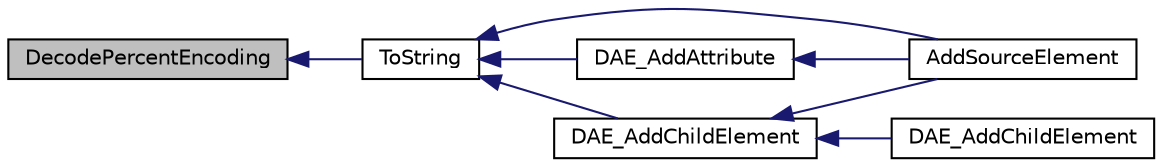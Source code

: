 digraph "DecodePercentEncoding"
{
  edge [fontname="Helvetica",fontsize="10",labelfontname="Helvetica",labelfontsize="10"];
  node [fontname="Helvetica",fontsize="10",shape=record];
  rankdir="LR";
  Node1 [label="DecodePercentEncoding",height=0.2,width=0.4,color="black", fillcolor="grey75", style="filled", fontcolor="black"];
  Node1 -> Node2 [dir="back",color="midnightblue",fontsize="10",style="solid",fontname="Helvetica"];
  Node2 [label="ToString",height=0.2,width=0.4,color="black", fillcolor="white", style="filled",URL="$fbxcolladaiostream_8h.html#a09fd534caafbb652bd3bc7e468598b71"];
  Node2 -> Node3 [dir="back",color="midnightblue",fontsize="10",style="solid",fontname="Helvetica"];
  Node3 [label="AddSourceElement",height=0.2,width=0.4,color="black", fillcolor="white", style="filled",URL="$fbxcolladaelement_8h.html#a0b2bfa0261f7e12aa46598f5b3042b77"];
  Node2 -> Node4 [dir="back",color="midnightblue",fontsize="10",style="solid",fontname="Helvetica"];
  Node4 [label="DAE_AddChildElement",height=0.2,width=0.4,color="black", fillcolor="white", style="filled",URL="$fbxcolladautils_8h.html#afe4f0793c49a24e2820ba0ef44ff4109"];
  Node4 -> Node3 [dir="back",color="midnightblue",fontsize="10",style="solid",fontname="Helvetica"];
  Node4 -> Node5 [dir="back",color="midnightblue",fontsize="10",style="solid",fontname="Helvetica"];
  Node5 [label="DAE_AddChildElement",height=0.2,width=0.4,color="black", fillcolor="white", style="filled",URL="$fbxcolladautils_8h.html#a4b29f44c7acba598604fba3de1bcea86"];
  Node2 -> Node6 [dir="back",color="midnightblue",fontsize="10",style="solid",fontname="Helvetica"];
  Node6 [label="DAE_AddAttribute",height=0.2,width=0.4,color="black", fillcolor="white", style="filled",URL="$fbxcolladautils_8h.html#a44e052670df0cec44388b1ec658e6025"];
  Node6 -> Node3 [dir="back",color="midnightblue",fontsize="10",style="solid",fontname="Helvetica"];
}
